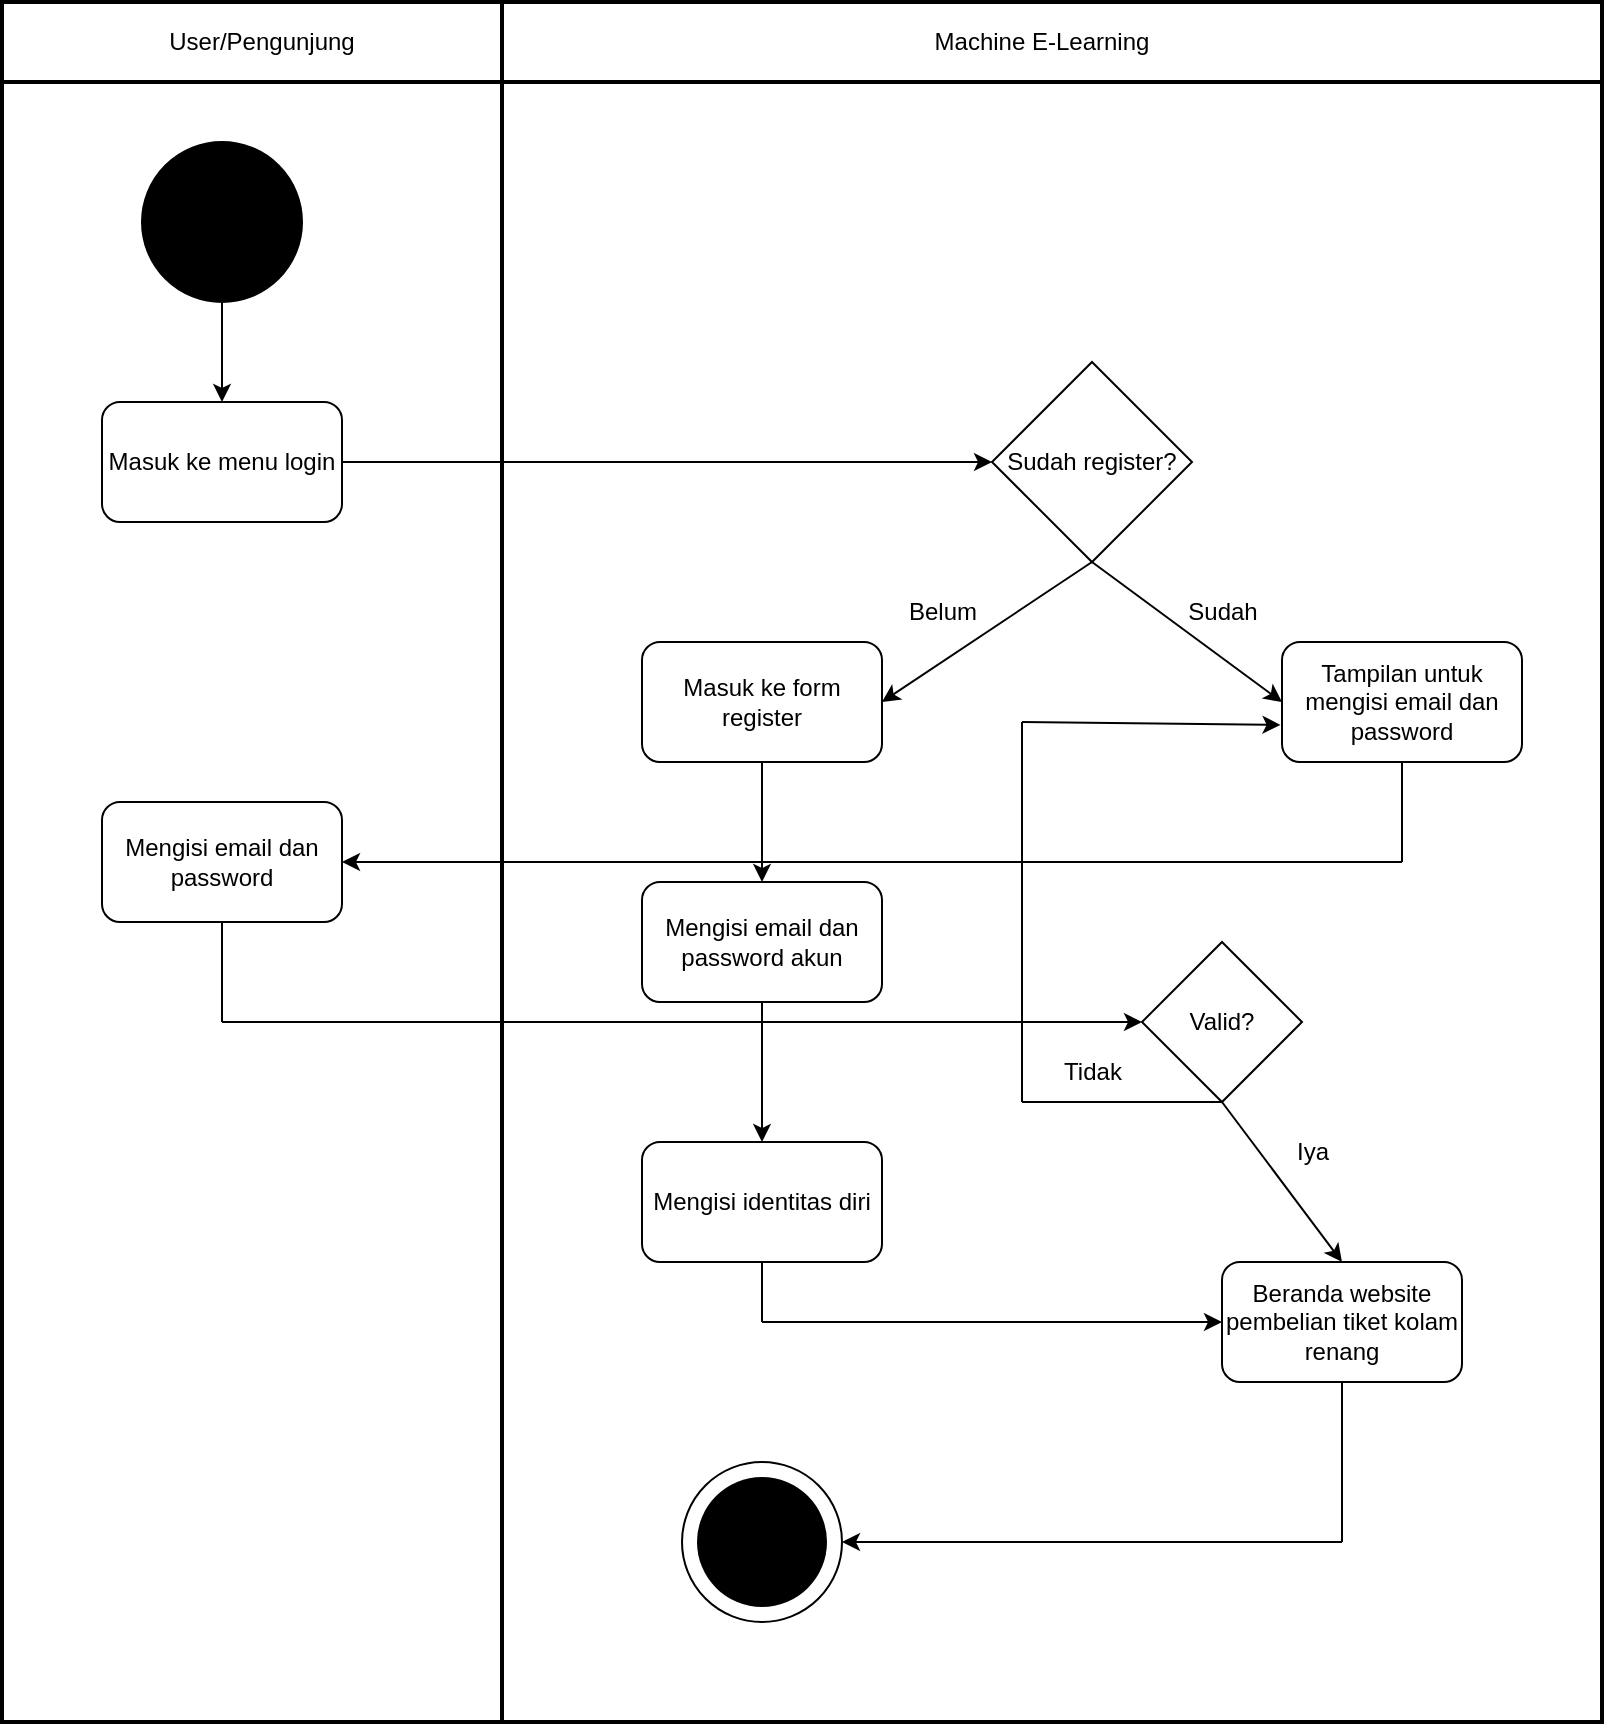 <mxfile version="27.1.6">
  <diagram name="Halaman-1" id="yNGekSyyPDiMannhuQyl">
    <mxGraphModel dx="1016" dy="612" grid="1" gridSize="10" guides="1" tooltips="1" connect="1" arrows="1" fold="1" page="1" pageScale="1" pageWidth="827" pageHeight="1169" math="0" shadow="0">
      <root>
        <mxCell id="0" />
        <mxCell id="1" parent="0" />
        <mxCell id="2WfejjlfhKgOtl5ROFX9-30" value="" style="group;strokeColor=none;strokeWidth=2;fontColor=light-dark(#000000,#000000);" vertex="1" connectable="0" parent="1">
          <mxGeometry x="10" y="10" width="800" height="860.0" as="geometry" />
        </mxCell>
        <mxCell id="2WfejjlfhKgOtl5ROFX9-23" value="" style="shape=table;startSize=0;container=1;collapsible=0;childLayout=tableLayout;strokeWidth=2;fillColor=light-dark(#FFFFFF,#FFFFFF);strokeColor=light-dark(#000000,#000000);" vertex="1" parent="2WfejjlfhKgOtl5ROFX9-30">
          <mxGeometry width="800" height="860.0" as="geometry" />
        </mxCell>
        <mxCell id="2WfejjlfhKgOtl5ROFX9-24" value="" style="shape=tableRow;horizontal=0;startSize=0;swimlaneHead=0;swimlaneBody=0;strokeColor=inherit;top=0;left=0;bottom=0;right=0;collapsible=0;dropTarget=0;fillColor=none;points=[[0,0.5],[1,0.5]];portConstraint=eastwest;" vertex="1" parent="2WfejjlfhKgOtl5ROFX9-23">
          <mxGeometry width="800" height="40" as="geometry" />
        </mxCell>
        <mxCell id="2WfejjlfhKgOtl5ROFX9-25" value="" style="shape=partialRectangle;html=1;whiteSpace=wrap;connectable=0;strokeColor=inherit;overflow=hidden;fillColor=none;top=0;left=0;bottom=0;right=0;pointerEvents=1;" vertex="1" parent="2WfejjlfhKgOtl5ROFX9-24">
          <mxGeometry width="250" height="40" as="geometry">
            <mxRectangle width="250" height="40" as="alternateBounds" />
          </mxGeometry>
        </mxCell>
        <mxCell id="2WfejjlfhKgOtl5ROFX9-26" value="" style="shape=partialRectangle;html=1;whiteSpace=wrap;connectable=0;strokeColor=inherit;overflow=hidden;fillColor=none;top=0;left=0;bottom=0;right=0;pointerEvents=1;" vertex="1" parent="2WfejjlfhKgOtl5ROFX9-24">
          <mxGeometry x="250" width="550" height="40" as="geometry">
            <mxRectangle width="550" height="40" as="alternateBounds" />
          </mxGeometry>
        </mxCell>
        <mxCell id="2WfejjlfhKgOtl5ROFX9-27" value="" style="shape=tableRow;horizontal=0;startSize=0;swimlaneHead=0;swimlaneBody=0;strokeColor=inherit;top=0;left=0;bottom=0;right=0;collapsible=0;dropTarget=0;fillColor=none;points=[[0,0.5],[1,0.5]];portConstraint=eastwest;" vertex="1" parent="2WfejjlfhKgOtl5ROFX9-23">
          <mxGeometry y="40" width="800" height="820" as="geometry" />
        </mxCell>
        <mxCell id="2WfejjlfhKgOtl5ROFX9-28" value="" style="shape=partialRectangle;html=1;whiteSpace=wrap;connectable=0;strokeColor=inherit;overflow=hidden;fillColor=none;top=0;left=0;bottom=0;right=0;pointerEvents=1;" vertex="1" parent="2WfejjlfhKgOtl5ROFX9-27">
          <mxGeometry width="250" height="820" as="geometry">
            <mxRectangle width="250" height="820" as="alternateBounds" />
          </mxGeometry>
        </mxCell>
        <mxCell id="2WfejjlfhKgOtl5ROFX9-29" value="" style="shape=partialRectangle;html=1;whiteSpace=wrap;connectable=0;strokeColor=inherit;overflow=hidden;fillColor=none;top=0;left=0;bottom=0;right=0;pointerEvents=1;" vertex="1" parent="2WfejjlfhKgOtl5ROFX9-27">
          <mxGeometry x="250" width="550" height="820" as="geometry">
            <mxRectangle width="550" height="820" as="alternateBounds" />
          </mxGeometry>
        </mxCell>
        <mxCell id="fNAULKrlYeRAc4VL2Ecp-11" value="User/Pengunjung" style="text;html=1;align=center;verticalAlign=middle;whiteSpace=wrap;rounded=0;shadow=0;labelBorderColor=none;fontColor=light-dark(#000000,#000000);" parent="2WfejjlfhKgOtl5ROFX9-30" vertex="1">
          <mxGeometry x="80" width="100" height="40" as="geometry" />
        </mxCell>
        <mxCell id="fNAULKrlYeRAc4VL2Ecp-12" value="Machine E-Learning" style="text;html=1;align=center;verticalAlign=middle;whiteSpace=wrap;rounded=0;shadow=0;fontColor=light-dark(#000000,#000000);" parent="2WfejjlfhKgOtl5ROFX9-30" vertex="1">
          <mxGeometry x="445" width="150" height="40" as="geometry" />
        </mxCell>
        <mxCell id="fNAULKrlYeRAc4VL2Ecp-13" value="" style="ellipse;whiteSpace=wrap;html=1;aspect=fixed;fillColor=light-dark(#000000,#000000);shadow=0;" parent="2WfejjlfhKgOtl5ROFX9-30" vertex="1">
          <mxGeometry x="70" y="70" width="80" height="80" as="geometry" />
        </mxCell>
        <mxCell id="fNAULKrlYeRAc4VL2Ecp-16" value="" style="endArrow=classic;html=1;rounded=0;exitX=0.5;exitY=1;exitDx=0;exitDy=0;shadow=0;strokeColor=light-dark(#000000,#000000);" parent="2WfejjlfhKgOtl5ROFX9-30" source="fNAULKrlYeRAc4VL2Ecp-13" target="fNAULKrlYeRAc4VL2Ecp-15" edge="1">
          <mxGeometry width="50" height="50" relative="1" as="geometry">
            <mxPoint x="110" y="150" as="sourcePoint" />
            <mxPoint x="110" y="220" as="targetPoint" />
          </mxGeometry>
        </mxCell>
        <mxCell id="fNAULKrlYeRAc4VL2Ecp-15" value="Masuk ke menu login" style="rounded=1;whiteSpace=wrap;html=1;shadow=0;strokeColor=light-dark(#000000,#000000);fillColor=light-dark(#FFFFFF,#FFFFFF);fontColor=light-dark(#000000,#000000);" parent="2WfejjlfhKgOtl5ROFX9-30" vertex="1">
          <mxGeometry x="50" y="200" width="120" height="60" as="geometry" />
        </mxCell>
        <mxCell id="fNAULKrlYeRAc4VL2Ecp-19" value="" style="endArrow=classic;html=1;rounded=0;entryX=0;entryY=0.5;entryDx=0;entryDy=0;shadow=0;strokeColor=light-dark(#000000,#000000);" parent="2WfejjlfhKgOtl5ROFX9-30" target="fNAULKrlYeRAc4VL2Ecp-21" edge="1">
          <mxGeometry width="50" height="50" relative="1" as="geometry">
            <mxPoint x="170" y="230" as="sourcePoint" />
            <mxPoint x="410" y="230" as="targetPoint" />
          </mxGeometry>
        </mxCell>
        <mxCell id="fNAULKrlYeRAc4VL2Ecp-21" value="Sudah register?" style="rhombus;whiteSpace=wrap;html=1;shadow=0;strokeColor=light-dark(#000000,#000000);fillColor=light-dark(#FFFFFF,#FFFFFF);fontColor=light-dark(#000000,#000000);" parent="2WfejjlfhKgOtl5ROFX9-30" vertex="1">
          <mxGeometry x="495" y="180" width="100" height="100" as="geometry" />
        </mxCell>
        <mxCell id="fNAULKrlYeRAc4VL2Ecp-22" value="" style="endArrow=none;html=1;rounded=0;entryX=0.5;entryY=1;entryDx=0;entryDy=0;startFill=1;startArrow=classic;exitX=1;exitY=0.5;exitDx=0;exitDy=0;shadow=0;strokeColor=light-dark(#000000,#000000);" parent="2WfejjlfhKgOtl5ROFX9-30" source="fNAULKrlYeRAc4VL2Ecp-26" target="fNAULKrlYeRAc4VL2Ecp-21" edge="1">
          <mxGeometry width="50" height="50" relative="1" as="geometry">
            <mxPoint x="440" y="350" as="sourcePoint" />
            <mxPoint x="545" y="290" as="targetPoint" />
          </mxGeometry>
        </mxCell>
        <mxCell id="fNAULKrlYeRAc4VL2Ecp-23" value="" style="endArrow=none;html=1;rounded=0;entryX=0.5;entryY=1;entryDx=0;entryDy=0;startFill=1;startArrow=classic;exitX=0;exitY=0.5;exitDx=0;exitDy=0;shadow=0;strokeColor=light-dark(#000000,#000000);" parent="2WfejjlfhKgOtl5ROFX9-30" source="fNAULKrlYeRAc4VL2Ecp-88" target="fNAULKrlYeRAc4VL2Ecp-21" edge="1">
          <mxGeometry width="50" height="50" relative="1" as="geometry">
            <mxPoint x="640" y="350" as="sourcePoint" />
            <mxPoint x="585" y="310" as="targetPoint" />
          </mxGeometry>
        </mxCell>
        <mxCell id="fNAULKrlYeRAc4VL2Ecp-24" value="Belum" style="text;html=1;align=center;verticalAlign=middle;resizable=0;points=[];autosize=1;strokeColor=none;fillColor=none;shadow=0;fontColor=light-dark(#000000,#000000);" parent="2WfejjlfhKgOtl5ROFX9-30" vertex="1">
          <mxGeometry x="440" y="290" width="60" height="30" as="geometry" />
        </mxCell>
        <mxCell id="fNAULKrlYeRAc4VL2Ecp-25" value="Sudah" style="text;html=1;align=center;verticalAlign=middle;resizable=0;points=[];autosize=1;strokeColor=none;fillColor=none;shadow=0;fontColor=light-dark(#000000,#000000);" parent="2WfejjlfhKgOtl5ROFX9-30" vertex="1">
          <mxGeometry x="580" y="290" width="60" height="30" as="geometry" />
        </mxCell>
        <mxCell id="fNAULKrlYeRAc4VL2Ecp-26" value="Masuk ke form register" style="rounded=1;whiteSpace=wrap;html=1;shadow=0;strokeColor=light-dark(#000000,#000000);fillColor=light-dark(#FFFFFF,#FFFFFF);fontColor=light-dark(#000000,#000000);" parent="2WfejjlfhKgOtl5ROFX9-30" vertex="1">
          <mxGeometry x="320" y="320" width="120" height="60" as="geometry" />
        </mxCell>
        <mxCell id="fNAULKrlYeRAc4VL2Ecp-88" value="Tampilan untuk mengisi email dan password" style="rounded=1;whiteSpace=wrap;html=1;shadow=0;strokeColor=light-dark(#000000,#000000);fillColor=light-dark(#FFFFFF,#FFFFFF);fontColor=light-dark(#000000,#000000);" parent="2WfejjlfhKgOtl5ROFX9-30" vertex="1">
          <mxGeometry x="640" y="320" width="120" height="60" as="geometry" />
        </mxCell>
        <mxCell id="fNAULKrlYeRAc4VL2Ecp-90" value="" style="endArrow=none;html=1;rounded=0;exitX=0.5;exitY=1;exitDx=0;exitDy=0;startFill=0;shadow=0;strokeColor=light-dark(#000000,#000000);" parent="2WfejjlfhKgOtl5ROFX9-30" source="fNAULKrlYeRAc4VL2Ecp-88" edge="1">
          <mxGeometry width="50" height="50" relative="1" as="geometry">
            <mxPoint x="680" y="450" as="sourcePoint" />
            <mxPoint x="700" y="430" as="targetPoint" />
          </mxGeometry>
        </mxCell>
        <mxCell id="fNAULKrlYeRAc4VL2Ecp-91" value="" style="endArrow=classic;html=1;rounded=0;shadow=0;strokeColor=light-dark(#000000,#000000);" parent="2WfejjlfhKgOtl5ROFX9-30" target="fNAULKrlYeRAc4VL2Ecp-92" edge="1">
          <mxGeometry width="50" height="50" relative="1" as="geometry">
            <mxPoint x="700" y="430" as="sourcePoint" />
            <mxPoint x="170" y="430" as="targetPoint" />
          </mxGeometry>
        </mxCell>
        <mxCell id="fNAULKrlYeRAc4VL2Ecp-92" value="Mengisi email dan password" style="rounded=1;whiteSpace=wrap;html=1;shadow=0;strokeColor=light-dark(#000000,#000000);fillColor=light-dark(#FFFFFF,#FFFFFF);fontColor=light-dark(#000000,#000000);" parent="2WfejjlfhKgOtl5ROFX9-30" vertex="1">
          <mxGeometry x="50" y="400" width="120" height="60" as="geometry" />
        </mxCell>
        <mxCell id="2WfejjlfhKgOtl5ROFX9-1" value="" style="endArrow=none;html=1;rounded=0;entryX=0.5;entryY=1;entryDx=0;entryDy=0;shadow=0;strokeColor=light-dark(#000000,#000000);" edge="1" parent="2WfejjlfhKgOtl5ROFX9-30" target="fNAULKrlYeRAc4VL2Ecp-92">
          <mxGeometry width="50" height="50" relative="1" as="geometry">
            <mxPoint x="110" y="510" as="sourcePoint" />
            <mxPoint x="120" y="480" as="targetPoint" />
          </mxGeometry>
        </mxCell>
        <mxCell id="2WfejjlfhKgOtl5ROFX9-2" value="" style="endArrow=classic;html=1;rounded=0;endFill=1;entryX=0;entryY=0.5;entryDx=0;entryDy=0;shadow=0;strokeColor=light-dark(#000000,#000000);" edge="1" parent="2WfejjlfhKgOtl5ROFX9-30" target="2WfejjlfhKgOtl5ROFX9-3">
          <mxGeometry width="50" height="50" relative="1" as="geometry">
            <mxPoint x="110" y="510" as="sourcePoint" />
            <mxPoint x="590" y="510" as="targetPoint" />
          </mxGeometry>
        </mxCell>
        <mxCell id="2WfejjlfhKgOtl5ROFX9-3" value="Valid?" style="rhombus;whiteSpace=wrap;html=1;shadow=0;strokeColor=light-dark(#000000,#000000);fillColor=light-dark(#FFFFFF,#FFFFFF);fontColor=light-dark(#000000,#000000);" vertex="1" parent="2WfejjlfhKgOtl5ROFX9-30">
          <mxGeometry x="570" y="470" width="80" height="80" as="geometry" />
        </mxCell>
        <mxCell id="2WfejjlfhKgOtl5ROFX9-4" value="" style="endArrow=classic;html=1;rounded=0;exitX=0.5;exitY=1;exitDx=0;exitDy=0;entryX=0.5;entryY=0;entryDx=0;entryDy=0;shadow=0;strokeColor=light-dark(#000000,#000000);" edge="1" parent="2WfejjlfhKgOtl5ROFX9-30" source="2WfejjlfhKgOtl5ROFX9-3" target="2WfejjlfhKgOtl5ROFX9-11">
          <mxGeometry width="50" height="50" relative="1" as="geometry">
            <mxPoint x="610" y="620" as="sourcePoint" />
            <mxPoint x="670" y="630" as="targetPoint" />
          </mxGeometry>
        </mxCell>
        <mxCell id="2WfejjlfhKgOtl5ROFX9-5" value="" style="endArrow=none;html=1;rounded=0;exitX=0.5;exitY=1;exitDx=0;exitDy=0;startFill=0;shadow=0;strokeColor=light-dark(#000000,#000000);" edge="1" parent="2WfejjlfhKgOtl5ROFX9-30" source="2WfejjlfhKgOtl5ROFX9-3">
          <mxGeometry width="50" height="50" relative="1" as="geometry">
            <mxPoint x="530" y="580" as="sourcePoint" />
            <mxPoint x="510" y="550" as="targetPoint" />
          </mxGeometry>
        </mxCell>
        <mxCell id="2WfejjlfhKgOtl5ROFX9-6" value="" style="endArrow=none;html=1;rounded=0;shadow=0;strokeColor=light-dark(#000000,#000000);" edge="1" parent="2WfejjlfhKgOtl5ROFX9-30">
          <mxGeometry width="50" height="50" relative="1" as="geometry">
            <mxPoint x="510" y="550" as="sourcePoint" />
            <mxPoint x="510" y="360" as="targetPoint" />
          </mxGeometry>
        </mxCell>
        <mxCell id="2WfejjlfhKgOtl5ROFX9-7" value="" style="endArrow=classic;html=1;rounded=0;entryX=-0.006;entryY=0.691;entryDx=0;entryDy=0;entryPerimeter=0;shadow=0;strokeColor=light-dark(#000000,#000000);" edge="1" parent="2WfejjlfhKgOtl5ROFX9-30" target="fNAULKrlYeRAc4VL2Ecp-88">
          <mxGeometry width="50" height="50" relative="1" as="geometry">
            <mxPoint x="510" y="360" as="sourcePoint" />
            <mxPoint x="600" y="370" as="targetPoint" />
          </mxGeometry>
        </mxCell>
        <mxCell id="2WfejjlfhKgOtl5ROFX9-8" value="Tidak" style="text;html=1;align=center;verticalAlign=middle;resizable=0;points=[];autosize=1;strokeColor=none;fillColor=none;shadow=0;fontColor=light-dark(#000000,#000000);" vertex="1" parent="2WfejjlfhKgOtl5ROFX9-30">
          <mxGeometry x="520" y="520" width="50" height="30" as="geometry" />
        </mxCell>
        <mxCell id="2WfejjlfhKgOtl5ROFX9-10" value="Iya" style="text;html=1;align=center;verticalAlign=middle;resizable=0;points=[];autosize=1;strokeColor=none;fillColor=none;shadow=0;fontColor=light-dark(#000000,#000000);" vertex="1" parent="2WfejjlfhKgOtl5ROFX9-30">
          <mxGeometry x="635" y="560" width="40" height="30" as="geometry" />
        </mxCell>
        <mxCell id="2WfejjlfhKgOtl5ROFX9-11" value="Beranda website pembelian tiket kolam renang" style="rounded=1;whiteSpace=wrap;html=1;shadow=0;strokeColor=light-dark(#000000,#000000);fillColor=light-dark(#FFFFFF,#FFFFFF);fontColor=light-dark(#000000,#000000);" vertex="1" parent="2WfejjlfhKgOtl5ROFX9-30">
          <mxGeometry x="610" y="630" width="120" height="60" as="geometry" />
        </mxCell>
        <mxCell id="2WfejjlfhKgOtl5ROFX9-12" value="" style="endArrow=classic;html=1;rounded=0;exitX=0.5;exitY=1;exitDx=0;exitDy=0;shadow=0;strokeColor=light-dark(#000000,#000000);" edge="1" parent="2WfejjlfhKgOtl5ROFX9-30" source="fNAULKrlYeRAc4VL2Ecp-26" target="2WfejjlfhKgOtl5ROFX9-13">
          <mxGeometry width="50" height="50" relative="1" as="geometry">
            <mxPoint x="400" y="570" as="sourcePoint" />
            <mxPoint x="380" y="530" as="targetPoint" />
          </mxGeometry>
        </mxCell>
        <mxCell id="2WfejjlfhKgOtl5ROFX9-13" value="Mengisi email dan password akun" style="rounded=1;whiteSpace=wrap;html=1;shadow=0;strokeColor=light-dark(#000000,#000000);fillColor=light-dark(#FFFFFF,#FFFFFF);fontColor=light-dark(#000000,#000000);" vertex="1" parent="2WfejjlfhKgOtl5ROFX9-30">
          <mxGeometry x="320" y="440" width="120" height="60" as="geometry" />
        </mxCell>
        <mxCell id="2WfejjlfhKgOtl5ROFX9-14" value="" style="endArrow=classic;html=1;rounded=0;exitX=0.5;exitY=1;exitDx=0;exitDy=0;shadow=0;" edge="1" parent="2WfejjlfhKgOtl5ROFX9-30" source="2WfejjlfhKgOtl5ROFX9-13" target="2WfejjlfhKgOtl5ROFX9-15">
          <mxGeometry width="50" height="50" relative="1" as="geometry">
            <mxPoint x="370" y="570" as="sourcePoint" />
            <mxPoint x="380" y="570" as="targetPoint" />
          </mxGeometry>
        </mxCell>
        <mxCell id="2WfejjlfhKgOtl5ROFX9-15" value="Mengisi identitas diri" style="rounded=1;whiteSpace=wrap;html=1;shadow=0;strokeColor=light-dark(#000000,#000000);fillColor=light-dark(#FFFFFF,#FFFFFF);fontColor=light-dark(#000000,#000000);" vertex="1" parent="2WfejjlfhKgOtl5ROFX9-30">
          <mxGeometry x="320" y="570" width="120" height="60" as="geometry" />
        </mxCell>
        <mxCell id="2WfejjlfhKgOtl5ROFX9-16" value="" style="endArrow=none;html=1;rounded=0;entryX=0.5;entryY=1;entryDx=0;entryDy=0;shadow=0;strokeColor=light-dark(#000000,#000000);" edge="1" parent="2WfejjlfhKgOtl5ROFX9-30" target="2WfejjlfhKgOtl5ROFX9-15">
          <mxGeometry width="50" height="50" relative="1" as="geometry">
            <mxPoint x="380" y="660" as="sourcePoint" />
            <mxPoint x="400" y="680" as="targetPoint" />
          </mxGeometry>
        </mxCell>
        <mxCell id="2WfejjlfhKgOtl5ROFX9-17" value="" style="endArrow=classic;html=1;rounded=0;entryX=0;entryY=0.5;entryDx=0;entryDy=0;shadow=0;strokeColor=light-dark(#000000,#000000);" edge="1" parent="2WfejjlfhKgOtl5ROFX9-30" target="2WfejjlfhKgOtl5ROFX9-11">
          <mxGeometry width="50" height="50" relative="1" as="geometry">
            <mxPoint x="380" y="660" as="sourcePoint" />
            <mxPoint x="520" y="640" as="targetPoint" />
          </mxGeometry>
        </mxCell>
        <mxCell id="2WfejjlfhKgOtl5ROFX9-18" value="" style="ellipse;whiteSpace=wrap;html=1;aspect=fixed;shadow=0;strokeColor=light-dark(#000000,#000000);fillColor=light-dark(#FFFFFF,#FFFFFF);" vertex="1" parent="2WfejjlfhKgOtl5ROFX9-30">
          <mxGeometry x="340" y="730" width="80" height="80" as="geometry" />
        </mxCell>
        <mxCell id="2WfejjlfhKgOtl5ROFX9-19" value="" style="ellipse;whiteSpace=wrap;html=1;aspect=fixed;strokeColor=none;fillColor=light-dark(#000000,#000000);shadow=0;fontColor=light-dark(#000000,#000000);" vertex="1" parent="2WfejjlfhKgOtl5ROFX9-30">
          <mxGeometry x="347.5" y="737.5" width="65" height="65" as="geometry" />
        </mxCell>
        <mxCell id="2WfejjlfhKgOtl5ROFX9-20" value="" style="endArrow=none;html=1;rounded=0;entryX=0.5;entryY=1;entryDx=0;entryDy=0;shadow=0;strokeColor=light-dark(#000000,#000000);" edge="1" parent="2WfejjlfhKgOtl5ROFX9-30" target="2WfejjlfhKgOtl5ROFX9-11">
          <mxGeometry width="50" height="50" relative="1" as="geometry">
            <mxPoint x="670" y="770" as="sourcePoint" />
            <mxPoint x="680" y="710" as="targetPoint" />
          </mxGeometry>
        </mxCell>
        <mxCell id="2WfejjlfhKgOtl5ROFX9-21" value="" style="endArrow=classic;html=1;rounded=0;entryX=1;entryY=0.5;entryDx=0;entryDy=0;shadow=0;strokeColor=light-dark(#000000,#000000);" edge="1" parent="2WfejjlfhKgOtl5ROFX9-30" target="2WfejjlfhKgOtl5ROFX9-18">
          <mxGeometry width="50" height="50" relative="1" as="geometry">
            <mxPoint x="670" y="770" as="sourcePoint" />
            <mxPoint x="570" y="770" as="targetPoint" />
          </mxGeometry>
        </mxCell>
      </root>
    </mxGraphModel>
  </diagram>
</mxfile>
